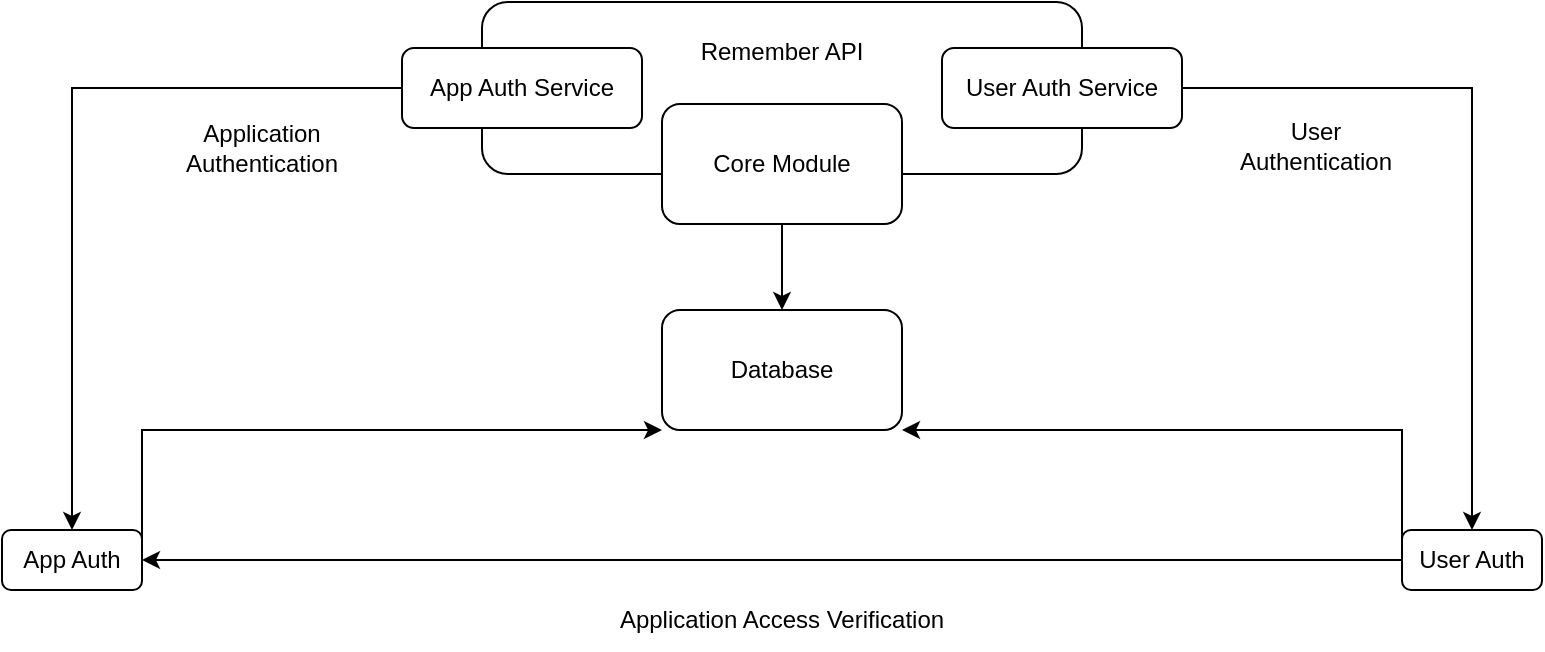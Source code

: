 <mxfile version="18.0.1" type="device"><diagram id="g72FN4BOAFYFly1KDrSr" name="Strona-1"><mxGraphModel dx="1117" dy="1224" grid="1" gridSize="10" guides="1" tooltips="1" connect="1" arrows="1" fold="1" page="1" pageScale="1" pageWidth="827" pageHeight="1169" math="0" shadow="0"><root><mxCell id="0"/><mxCell id="1" parent="0"/><mxCell id="8GIW0cOIt4MLyUongvqb-17" style="edgeStyle=orthogonalEdgeStyle;rounded=0;orthogonalLoop=1;jettySize=auto;html=1;exitX=1;exitY=0.25;exitDx=0;exitDy=0;entryX=0;entryY=1;entryDx=0;entryDy=0;" edge="1" parent="1" source="8GIW0cOIt4MLyUongvqb-1" target="8GIW0cOIt4MLyUongvqb-7"><mxGeometry relative="1" as="geometry"><Array as="points"><mxPoint x="340" y="554"/></Array></mxGeometry></mxCell><mxCell id="8GIW0cOIt4MLyUongvqb-1" value="" style="rounded=1;whiteSpace=wrap;html=1;" vertex="1" parent="1"><mxGeometry x="270" y="604" width="70" height="30" as="geometry"/></mxCell><mxCell id="8GIW0cOIt4MLyUongvqb-2" value="App Auth" style="text;html=1;strokeColor=none;fillColor=none;align=center;verticalAlign=middle;whiteSpace=wrap;rounded=0;" vertex="1" parent="1"><mxGeometry x="275" y="604" width="60" height="30" as="geometry"/></mxCell><mxCell id="8GIW0cOIt4MLyUongvqb-15" style="edgeStyle=orthogonalEdgeStyle;rounded=0;orthogonalLoop=1;jettySize=auto;html=1;exitX=0;exitY=0.5;exitDx=0;exitDy=0;entryX=1;entryY=0.5;entryDx=0;entryDy=0;" edge="1" parent="1" source="8GIW0cOIt4MLyUongvqb-3" target="8GIW0cOIt4MLyUongvqb-1"><mxGeometry relative="1" as="geometry"/></mxCell><mxCell id="8GIW0cOIt4MLyUongvqb-18" style="edgeStyle=orthogonalEdgeStyle;rounded=0;orthogonalLoop=1;jettySize=auto;html=1;exitX=0;exitY=0.25;exitDx=0;exitDy=0;entryX=1;entryY=1;entryDx=0;entryDy=0;" edge="1" parent="1" source="8GIW0cOIt4MLyUongvqb-3" target="8GIW0cOIt4MLyUongvqb-7"><mxGeometry relative="1" as="geometry"><Array as="points"><mxPoint x="970" y="554"/></Array></mxGeometry></mxCell><mxCell id="8GIW0cOIt4MLyUongvqb-3" value="" style="rounded=1;whiteSpace=wrap;html=1;" vertex="1" parent="1"><mxGeometry x="970" y="604" width="70" height="30" as="geometry"/></mxCell><mxCell id="8GIW0cOIt4MLyUongvqb-4" value="User Auth" style="text;html=1;strokeColor=none;fillColor=none;align=center;verticalAlign=middle;whiteSpace=wrap;rounded=0;" vertex="1" parent="1"><mxGeometry x="975" y="604" width="60" height="30" as="geometry"/></mxCell><mxCell id="8GIW0cOIt4MLyUongvqb-5" value="" style="rounded=1;whiteSpace=wrap;html=1;" vertex="1" parent="1"><mxGeometry x="510" y="340" width="300" height="86" as="geometry"/></mxCell><mxCell id="8GIW0cOIt4MLyUongvqb-6" value="Remember API" style="text;html=1;strokeColor=none;fillColor=none;align=center;verticalAlign=middle;whiteSpace=wrap;rounded=0;" vertex="1" parent="1"><mxGeometry x="615" y="350" width="90" height="30" as="geometry"/></mxCell><mxCell id="8GIW0cOIt4MLyUongvqb-7" value="Database" style="rounded=1;whiteSpace=wrap;html=1;" vertex="1" parent="1"><mxGeometry x="600" y="494" width="120" height="60" as="geometry"/></mxCell><mxCell id="8GIW0cOIt4MLyUongvqb-11" style="edgeStyle=orthogonalEdgeStyle;rounded=0;orthogonalLoop=1;jettySize=auto;html=1;exitX=1;exitY=0.5;exitDx=0;exitDy=0;entryX=0.5;entryY=0;entryDx=0;entryDy=0;" edge="1" parent="1" source="8GIW0cOIt4MLyUongvqb-8" target="8GIW0cOIt4MLyUongvqb-4"><mxGeometry relative="1" as="geometry"/></mxCell><mxCell id="8GIW0cOIt4MLyUongvqb-8" value="User Auth Service" style="rounded=1;whiteSpace=wrap;html=1;" vertex="1" parent="1"><mxGeometry x="740" y="363" width="120" height="40" as="geometry"/></mxCell><mxCell id="8GIW0cOIt4MLyUongvqb-12" style="edgeStyle=orthogonalEdgeStyle;rounded=0;orthogonalLoop=1;jettySize=auto;html=1;exitX=0;exitY=0.5;exitDx=0;exitDy=0;entryX=0.5;entryY=0;entryDx=0;entryDy=0;" edge="1" parent="1" source="8GIW0cOIt4MLyUongvqb-9" target="8GIW0cOIt4MLyUongvqb-2"><mxGeometry relative="1" as="geometry"/></mxCell><mxCell id="8GIW0cOIt4MLyUongvqb-9" value="App Auth Service" style="rounded=1;whiteSpace=wrap;html=1;" vertex="1" parent="1"><mxGeometry x="470" y="363" width="120" height="40" as="geometry"/></mxCell><mxCell id="8GIW0cOIt4MLyUongvqb-19" style="edgeStyle=orthogonalEdgeStyle;rounded=0;orthogonalLoop=1;jettySize=auto;html=1;exitX=0.5;exitY=1;exitDx=0;exitDy=0;entryX=0.5;entryY=0;entryDx=0;entryDy=0;" edge="1" parent="1" source="8GIW0cOIt4MLyUongvqb-10" target="8GIW0cOIt4MLyUongvqb-7"><mxGeometry relative="1" as="geometry"/></mxCell><mxCell id="8GIW0cOIt4MLyUongvqb-10" value="Core Module" style="rounded=1;whiteSpace=wrap;html=1;" vertex="1" parent="1"><mxGeometry x="600" y="391" width="120" height="60" as="geometry"/></mxCell><mxCell id="8GIW0cOIt4MLyUongvqb-13" value="Application Authentication" style="text;html=1;strokeColor=none;fillColor=none;align=center;verticalAlign=middle;whiteSpace=wrap;rounded=0;" vertex="1" parent="1"><mxGeometry x="370" y="397.5" width="60" height="30" as="geometry"/></mxCell><mxCell id="8GIW0cOIt4MLyUongvqb-14" value="User Authentication" style="text;html=1;strokeColor=none;fillColor=none;align=center;verticalAlign=middle;whiteSpace=wrap;rounded=0;" vertex="1" parent="1"><mxGeometry x="897" y="396.5" width="60" height="30" as="geometry"/></mxCell><mxCell id="8GIW0cOIt4MLyUongvqb-16" value="Application Access Verification" style="text;html=1;strokeColor=none;fillColor=none;align=center;verticalAlign=middle;whiteSpace=wrap;rounded=0;" vertex="1" parent="1"><mxGeometry x="570" y="634" width="180" height="30" as="geometry"/></mxCell></root></mxGraphModel></diagram></mxfile>